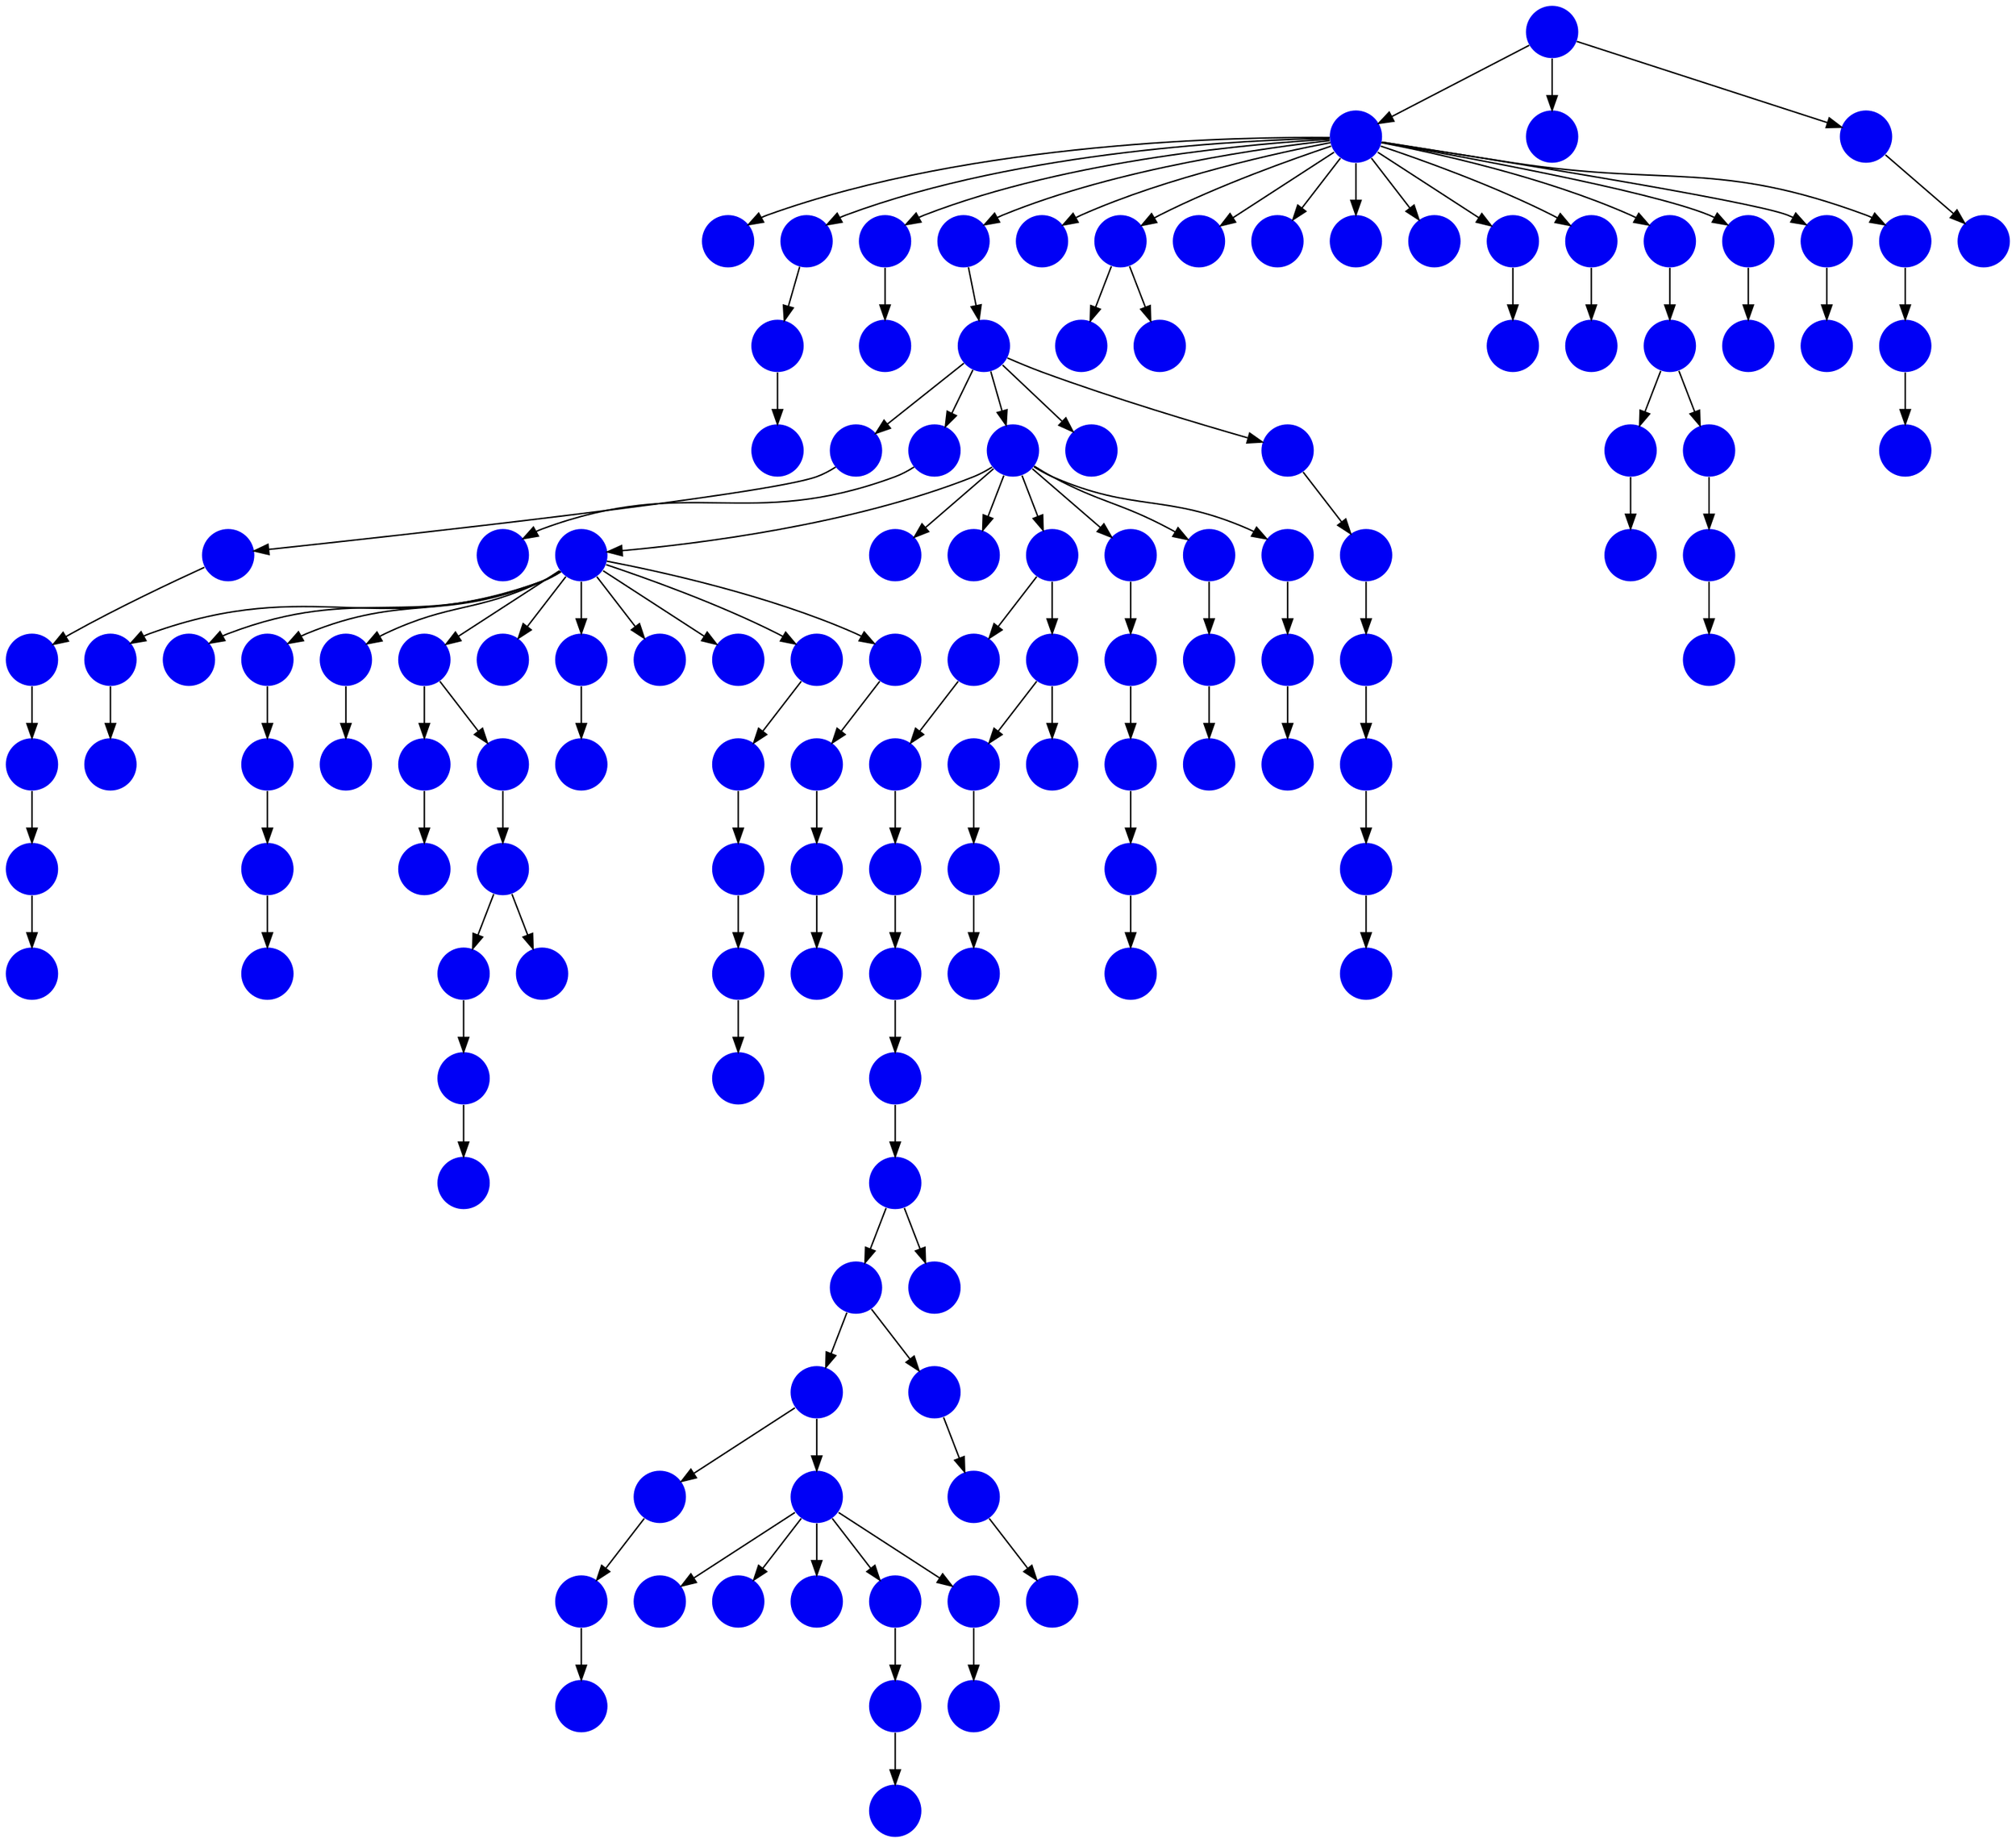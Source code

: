 digraph{
0 [tooltip = "D", penwidth = 0, style = filled, fillcolor = "#0000f6", shape = circle, label = ""]
1 [tooltip = "D", penwidth = 0, style = filled, fillcolor = "#0000f6", shape = circle, label = ""]
2 [tooltip = "D", penwidth = 0, style = filled, fillcolor = "#0000f6", shape = circle, label = ""]
3 [tooltip = "D", penwidth = 0, style = filled, fillcolor = "#0000f6", shape = circle, label = ""]
4 [tooltip = "D", penwidth = 0, style = filled, fillcolor = "#0000f6", shape = circle, label = ""]
5 [tooltip = "D", penwidth = 0, style = filled, fillcolor = "#0000f6", shape = circle, label = ""]
6 [tooltip = "D", penwidth = 0, style = filled, fillcolor = "#0000f6", shape = circle, label = ""]
7 [tooltip = "D", penwidth = 0, style = filled, fillcolor = "#0000f6", shape = circle, label = ""]
8 [tooltip = "D", penwidth = 0, style = filled, fillcolor = "#0000f6", shape = circle, label = ""]
9 [tooltip = "D", penwidth = 0, style = filled, fillcolor = "#0000f6", shape = circle, label = ""]
10 [tooltip = "D", penwidth = 0, style = filled, fillcolor = "#0000f6", shape = circle, label = ""]
11 [tooltip = "D", penwidth = 0, style = filled, fillcolor = "#0000f6", shape = circle, label = ""]
12 [tooltip = "D", penwidth = 0, style = filled, fillcolor = "#0000f6", shape = circle, label = ""]
13 [tooltip = "D", penwidth = 0, style = filled, fillcolor = "#0000f6", shape = circle, label = ""]
14 [tooltip = "D", penwidth = 0, style = filled, fillcolor = "#0000f6", shape = circle, label = ""]
15 [tooltip = "D", penwidth = 0, style = filled, fillcolor = "#0000f6", shape = circle, label = ""]
16 [tooltip = "D", penwidth = 0, style = filled, fillcolor = "#0000f6", shape = circle, label = ""]
17 [tooltip = "D", penwidth = 0, style = filled, fillcolor = "#0000f6", shape = circle, label = ""]
18 [tooltip = "D", penwidth = 0, style = filled, fillcolor = "#0000f6", shape = circle, label = ""]
19 [tooltip = "D", penwidth = 0, style = filled, fillcolor = "#0000f6", shape = circle, label = ""]
20 [tooltip = "D", penwidth = 0, style = filled, fillcolor = "#0000f6", shape = circle, label = ""]
21 [tooltip = "D", penwidth = 0, style = filled, fillcolor = "#0000f6", shape = circle, label = ""]
22 [tooltip = "D", penwidth = 0, style = filled, fillcolor = "#0000f6", shape = circle, label = ""]
23 [tooltip = "D", penwidth = 0, style = filled, fillcolor = "#0000f6", shape = circle, label = ""]
24 [tooltip = "D", penwidth = 0, style = filled, fillcolor = "#0000f6", shape = circle, label = ""]
25 [tooltip = "D", penwidth = 0, style = filled, fillcolor = "#0000f6", shape = circle, label = ""]
26 [tooltip = "D", penwidth = 0, style = filled, fillcolor = "#0000f6", shape = circle, label = ""]
27 [tooltip = "D", penwidth = 0, style = filled, fillcolor = "#0000f6", shape = circle, label = ""]
28 [tooltip = "D", penwidth = 0, style = filled, fillcolor = "#0000f6", shape = circle, label = ""]
29 [tooltip = "D", penwidth = 0, style = filled, fillcolor = "#0000f6", shape = circle, label = ""]
30 [tooltip = "D", penwidth = 0, style = filled, fillcolor = "#0000f6", shape = circle, label = ""]
31 [tooltip = "D", penwidth = 0, style = filled, fillcolor = "#0000f6", shape = circle, label = ""]
32 [tooltip = "D", penwidth = 0, style = filled, fillcolor = "#0000f6", shape = circle, label = ""]
33 [tooltip = "D", penwidth = 0, style = filled, fillcolor = "#0000f6", shape = circle, label = ""]
34 [tooltip = "D", penwidth = 0, style = filled, fillcolor = "#0000f6", shape = circle, label = ""]
35 [tooltip = "D", penwidth = 0, style = filled, fillcolor = "#0000f6", shape = circle, label = ""]
36 [tooltip = "D", penwidth = 0, style = filled, fillcolor = "#0000f6", shape = circle, label = ""]
37 [tooltip = "D", penwidth = 0, style = filled, fillcolor = "#0000f6", shape = circle, label = ""]
38 [tooltip = "D", penwidth = 0, style = filled, fillcolor = "#0000f6", shape = circle, label = ""]
39 [tooltip = "D", penwidth = 0, style = filled, fillcolor = "#0000f6", shape = circle, label = ""]
40 [tooltip = "D", penwidth = 0, style = filled, fillcolor = "#0000f6", shape = circle, label = ""]
41 [tooltip = "D", penwidth = 0, style = filled, fillcolor = "#0000f6", shape = circle, label = ""]
42 [tooltip = "D", penwidth = 0, style = filled, fillcolor = "#0000f6", shape = circle, label = ""]
43 [tooltip = "D", penwidth = 0, style = filled, fillcolor = "#0000f6", shape = circle, label = ""]
44 [tooltip = "D", penwidth = 0, style = filled, fillcolor = "#0000f6", shape = circle, label = ""]
45 [tooltip = "D", penwidth = 0, style = filled, fillcolor = "#0000f6", shape = circle, label = ""]
46 [tooltip = "D", penwidth = 0, style = filled, fillcolor = "#0000f6", shape = circle, label = ""]
47 [tooltip = "D", penwidth = 0, style = filled, fillcolor = "#0000f6", shape = circle, label = ""]
48 [tooltip = "D", penwidth = 0, style = filled, fillcolor = "#0000f6", shape = circle, label = ""]
49 [tooltip = "D", penwidth = 0, style = filled, fillcolor = "#0000f6", shape = circle, label = ""]
50 [tooltip = "D", penwidth = 0, style = filled, fillcolor = "#0000f6", shape = circle, label = ""]
51 [tooltip = "D", penwidth = 0, style = filled, fillcolor = "#0000f6", shape = circle, label = ""]
52 [tooltip = "D", penwidth = 0, style = filled, fillcolor = "#0000f6", shape = circle, label = ""]
53 [tooltip = "D", penwidth = 0, style = filled, fillcolor = "#0000f6", shape = circle, label = ""]
54 [tooltip = "D", penwidth = 0, style = filled, fillcolor = "#0000f6", shape = circle, label = ""]
55 [tooltip = "D", penwidth = 0, style = filled, fillcolor = "#0000f6", shape = circle, label = ""]
56 [tooltip = "D", penwidth = 0, style = filled, fillcolor = "#0000f6", shape = circle, label = ""]
57 [tooltip = "D", penwidth = 0, style = filled, fillcolor = "#0000f6", shape = circle, label = ""]
58 [tooltip = "D", penwidth = 0, style = filled, fillcolor = "#0000f6", shape = circle, label = ""]
59 [tooltip = "D", penwidth = 0, style = filled, fillcolor = "#0000f6", shape = circle, label = ""]
60 [tooltip = "D", penwidth = 0, style = filled, fillcolor = "#0000f6", shape = circle, label = ""]
61 [tooltip = "D", penwidth = 0, style = filled, fillcolor = "#0000f6", shape = circle, label = ""]
62 [tooltip = "D", penwidth = 0, style = filled, fillcolor = "#0000f6", shape = circle, label = ""]
63 [tooltip = "D", penwidth = 0, style = filled, fillcolor = "#0000f6", shape = circle, label = ""]
64 [tooltip = "D", penwidth = 0, style = filled, fillcolor = "#0000f6", shape = circle, label = ""]
65 [tooltip = "D", penwidth = 0, style = filled, fillcolor = "#0000f6", shape = circle, label = ""]
66 [tooltip = "D", penwidth = 0, style = filled, fillcolor = "#0000f6", shape = circle, label = ""]
67 [tooltip = "D", penwidth = 0, style = filled, fillcolor = "#0000f6", shape = circle, label = ""]
68 [tooltip = "D", penwidth = 0, style = filled, fillcolor = "#0000f6", shape = circle, label = ""]
69 [tooltip = "D", penwidth = 0, style = filled, fillcolor = "#0000f6", shape = circle, label = ""]
70 [tooltip = "D", penwidth = 0, style = filled, fillcolor = "#0000f6", shape = circle, label = ""]
71 [tooltip = "D", penwidth = 0, style = filled, fillcolor = "#0000f6", shape = circle, label = ""]
72 [tooltip = "D", penwidth = 0, style = filled, fillcolor = "#0000f6", shape = circle, label = ""]
73 [tooltip = "D", penwidth = 0, style = filled, fillcolor = "#0000f6", shape = circle, label = ""]
74 [tooltip = "D", penwidth = 0, style = filled, fillcolor = "#0000f6", shape = circle, label = ""]
75 [tooltip = "D", penwidth = 0, style = filled, fillcolor = "#0000f6", shape = circle, label = ""]
76 [tooltip = "D", penwidth = 0, style = filled, fillcolor = "#0000f6", shape = circle, label = ""]
77 [tooltip = "D", penwidth = 0, style = filled, fillcolor = "#0000f6", shape = circle, label = ""]
78 [tooltip = "D", penwidth = 0, style = filled, fillcolor = "#0000f6", shape = circle, label = ""]
79 [tooltip = "D", penwidth = 0, style = filled, fillcolor = "#0000f6", shape = circle, label = ""]
80 [tooltip = "D", penwidth = 0, style = filled, fillcolor = "#0000f6", shape = circle, label = ""]
81 [tooltip = "D", penwidth = 0, style = filled, fillcolor = "#0000f6", shape = circle, label = ""]
82 [tooltip = "D", penwidth = 0, style = filled, fillcolor = "#0000f6", shape = circle, label = ""]
83 [tooltip = "D", penwidth = 0, style = filled, fillcolor = "#0000f6", shape = circle, label = ""]
84 [tooltip = "D", penwidth = 0, style = filled, fillcolor = "#0000f6", shape = circle, label = ""]
85 [tooltip = "D", penwidth = 0, style = filled, fillcolor = "#0000f6", shape = circle, label = ""]
86 [tooltip = "D", penwidth = 0, style = filled, fillcolor = "#0000f6", shape = circle, label = ""]
87 [tooltip = "D", penwidth = 0, style = filled, fillcolor = "#0000f6", shape = circle, label = ""]
88 [tooltip = "D", penwidth = 0, style = filled, fillcolor = "#0000f6", shape = circle, label = ""]
89 [tooltip = "D", penwidth = 0, style = filled, fillcolor = "#0000f6", shape = circle, label = ""]
90 [tooltip = "D", penwidth = 0, style = filled, fillcolor = "#0000f6", shape = circle, label = ""]
91 [tooltip = "D", penwidth = 0, style = filled, fillcolor = "#0000f6", shape = circle, label = ""]
92 [tooltip = "D", penwidth = 0, style = filled, fillcolor = "#0000f6", shape = circle, label = ""]
93 [tooltip = "D", penwidth = 0, style = filled, fillcolor = "#0000f6", shape = circle, label = ""]
94 [tooltip = "D", penwidth = 0, style = filled, fillcolor = "#0000f6", shape = circle, label = ""]
95 [tooltip = "D", penwidth = 0, style = filled, fillcolor = "#0000f6", shape = circle, label = ""]
96 [tooltip = "D", penwidth = 0, style = filled, fillcolor = "#0000f6", shape = circle, label = ""]
97 [tooltip = "D", penwidth = 0, style = filled, fillcolor = "#0000f6", shape = circle, label = ""]
98 [tooltip = "D", penwidth = 0, style = filled, fillcolor = "#0000f6", shape = circle, label = ""]
99 [tooltip = "D", penwidth = 0, style = filled, fillcolor = "#0000f6", shape = circle, label = ""]
100 [tooltip = "D", penwidth = 0, style = filled, fillcolor = "#0000f6", shape = circle, label = ""]
101 [tooltip = "D", penwidth = 0, style = filled, fillcolor = "#0000f6", shape = circle, label = ""]
102 [tooltip = "D", penwidth = 0, style = filled, fillcolor = "#0000f6", shape = circle, label = ""]
103 [tooltip = "D", penwidth = 0, style = filled, fillcolor = "#0000f6", shape = circle, label = ""]
104 [tooltip = "D", penwidth = 0, style = filled, fillcolor = "#0000f6", shape = circle, label = ""]
105 [tooltip = "D", penwidth = 0, style = filled, fillcolor = "#0000f6", shape = circle, label = ""]
106 [tooltip = "D", penwidth = 0, style = filled, fillcolor = "#0000f6", shape = circle, label = ""]
107 [tooltip = "D", penwidth = 0, style = filled, fillcolor = "#0000f6", shape = circle, label = ""]
108 [tooltip = "D", penwidth = 0, style = filled, fillcolor = "#0000f6", shape = circle, label = ""]
109 [tooltip = "D", penwidth = 0, style = filled, fillcolor = "#0000f6", shape = circle, label = ""]
110 [tooltip = "D", penwidth = 0, style = filled, fillcolor = "#0000f6", shape = circle, label = ""]
111 [tooltip = "D", penwidth = 0, style = filled, fillcolor = "#0000f6", shape = circle, label = ""]
112 [tooltip = "D", penwidth = 0, style = filled, fillcolor = "#0000f6", shape = circle, label = ""]
113 [tooltip = "D", penwidth = 0, style = filled, fillcolor = "#0000f6", shape = circle, label = ""]
114 [tooltip = "D", penwidth = 0, style = filled, fillcolor = "#0000f6", shape = circle, label = ""]
115 [tooltip = "D", penwidth = 0, style = filled, fillcolor = "#0000f6", shape = circle, label = ""]
116 [tooltip = "D", penwidth = 0, style = filled, fillcolor = "#0000f6", shape = circle, label = ""]
117 [tooltip = "D", penwidth = 0, style = filled, fillcolor = "#0000f6", shape = circle, label = ""]
118 [tooltip = "D", penwidth = 0, style = filled, fillcolor = "#0000f6", shape = circle, label = ""]
119 [tooltip = "D", penwidth = 0, style = filled, fillcolor = "#0000f6", shape = circle, label = ""]
120 [tooltip = "D", penwidth = 0, style = filled, fillcolor = "#0000f6", shape = circle, label = ""]
121 [tooltip = "D", penwidth = 0, style = filled, fillcolor = "#0000f6", shape = circle, label = ""]
122 [tooltip = "D", penwidth = 0, style = filled, fillcolor = "#0000f6", shape = circle, label = ""]
123 [tooltip = "D", penwidth = 0, style = filled, fillcolor = "#0000f6", shape = circle, label = ""]
124 [tooltip = "D", penwidth = 0, style = filled, fillcolor = "#0000f6", shape = circle, label = ""]
125 [tooltip = "D", penwidth = 0, style = filled, fillcolor = "#0000f6", shape = circle, label = ""]
126 [tooltip = "D", penwidth = 0, style = filled, fillcolor = "#0000f6", shape = circle, label = ""]
127 [tooltip = "D", penwidth = 0, style = filled, fillcolor = "#0000f6", shape = circle, label = ""]
128 [tooltip = "D", penwidth = 0, style = filled, fillcolor = "#0000f6", shape = circle, label = ""]
129 [tooltip = "D", penwidth = 0, style = filled, fillcolor = "#0000f6", shape = circle, label = ""]
130 [tooltip = "D", penwidth = 0, style = filled, fillcolor = "#0000f6", shape = circle, label = ""]
29 -> 125
9 -> 84
21 -> 130
12 -> 31
0 -> 10
117 -> 112
0 -> 53
9 -> 120
127 -> 128
79 -> 76
122 -> 52
0 -> 83
114 -> 110
3 -> 107
62 -> 93
32 -> 38
123 -> 81
61 -> 13
9 -> 36
93 -> 98
54 -> 42
91 -> 118
111 -> 54
17 -> 43
18 -> 35
25 -> 100
0 -> 30
8 -> 123
46 -> 23
62 -> 111
25 -> 114
82 -> 71
95 -> 91
45 -> 28
120 -> 97
9 -> 88
94 -> 129
0 -> 127
9 -> 4
0 -> 105
39 -> 58
121 -> 45
9 -> 40
0 -> 24
9 -> 61
13 -> 44
30 -> 20
62 -> 9
0 -> 18
65 -> 103
108 -> 41
51 -> 63
91 -> 122
98 -> 115
71 -> 90
73 -> 99
24 -> 25
115 -> 15
103 -> 16
106 -> 32
62 -> 82
0 -> 2
25 -> 62
31 -> 50
8 -> 0
106 -> 12
105 -> 87
0 -> 94
109 -> 11
83 -> 6
7 -> 19
66 -> 59
64 -> 48
25 -> 46
118 -> 124
5 -> 66
56 -> 106
116 -> 85
30 -> 34
32 -> 108
62 -> 121
0 -> 26
113 -> 69
119 -> 101
36 -> 5
10 -> 21
16 -> 86
80 -> 77
82 -> 64
11 -> 49
9 -> 1
0 -> 47
9 -> 80
41 -> 75
92 -> 65
61 -> 14
15 -> 78
0 -> 72
69 -> 3
8 -> 67
71 -> 79
39 -> 51
0 -> 57
49 -> 29
76 -> 70
62 -> 74
43 -> 116
52 -> 102
0 -> 95
85 -> 7
62 -> 27
9 -> 109
110 -> 113
40 -> 96
14 -> 39
112 -> 55
63 -> 33
9 -> 68
128 -> 126
104 -> 37
32 -> 119
32 -> 60
0 -> 104
1 -> 22
25 -> 17
48 -> 92
32 -> 89
97 -> 73
16 -> 56
56 -> 117
}